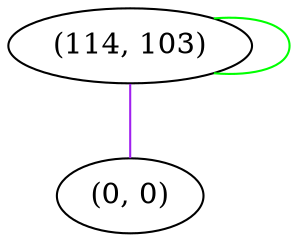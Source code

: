 graph "" {
"(114, 103)";
"(0, 0)";
"(114, 103)" -- "(114, 103)"  [color=green, key=0, weight=2];
"(114, 103)" -- "(0, 0)"  [color=purple, key=0, weight=4];
}
